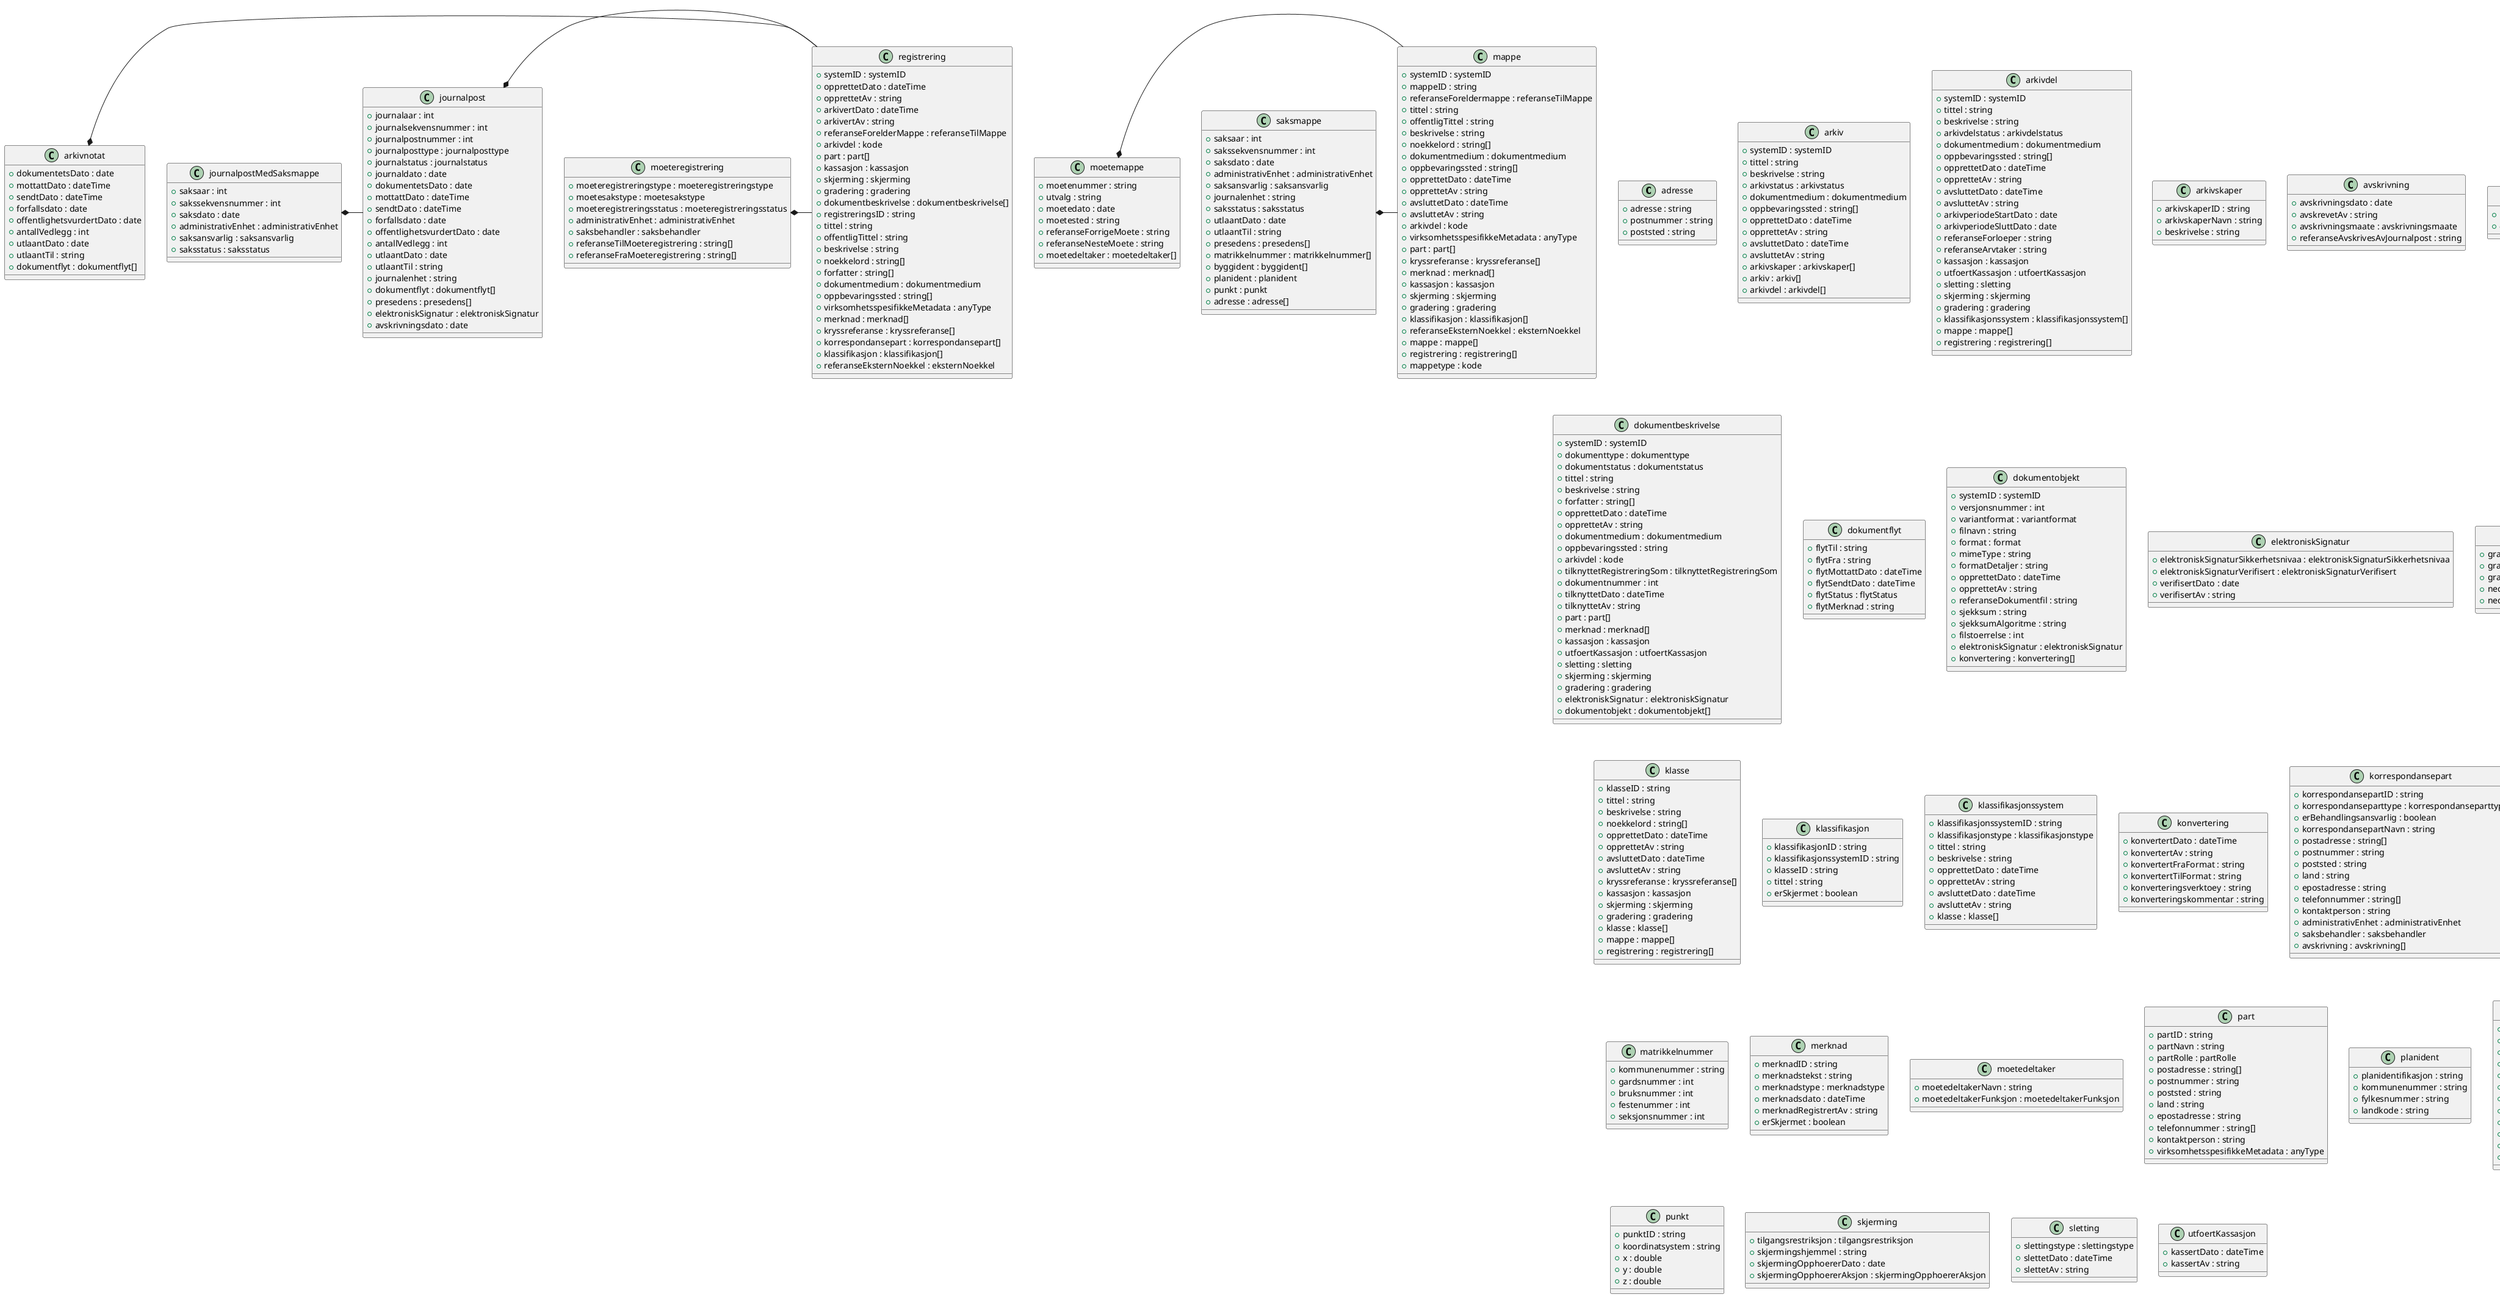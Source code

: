 @startuml

class adresse {
    +adresse : string
    +postnummer : string
    +poststed : string
}
class arkiv {
    +systemID : systemID
    +tittel : string
    +beskrivelse : string
    +arkivstatus : arkivstatus
    +dokumentmedium : dokumentmedium
    +oppbevaringssted : string[]
    +opprettetDato : dateTime
    +opprettetAv : string
    +avsluttetDato : dateTime
    +avsluttetAv : string
    +arkivskaper : arkivskaper[]
    +arkiv : arkiv[]
    +arkivdel : arkivdel[]
}
class arkivdel {
    +systemID : systemID
    +tittel : string
    +beskrivelse : string
    +arkivdelstatus : arkivdelstatus
    +dokumentmedium : dokumentmedium
    +oppbevaringssted : string[]
    +opprettetDato : dateTime
    +opprettetAv : string
    +avsluttetDato : dateTime
    +avsluttetAv : string
    +arkivperiodeStartDato : date
    +arkivperiodeSluttDato : date
    +referanseForloeper : string
    +referanseArvtaker : string
    +kassasjon : kassasjon
    +utfoertKassasjon : utfoertKassasjon
    +sletting : sletting
    +skjerming : skjerming
    +gradering : gradering
    +klassifikasjonssystem : klassifikasjonssystem[]
    +mappe : mappe[]
    +registrering : registrering[]
}
class arkivnotat {
    +dokumentetsDato : date
    +mottattDato : dateTime
    +sendtDato : dateTime
    +forfallsdato : date
    +offentlighetsvurdertDato : date
    +antallVedlegg : int
    +utlaantDato : date
    +utlaantTil : string
    +dokumentflyt : dokumentflyt[]
}
arkivnotat *- registrering
class arkivskaper {
    +arkivskaperID : string
    +arkivskaperNavn : string
    +beskrivelse : string
}
class avskrivning {
    +avskrivningsdato : date
    +avskrevetAv : string
    +avskrivningsmaate : avskrivningsmaate
    +referanseAvskrivesAvJournalpost : string
}
class byggident {
    +bygningsnummer : int
    +endringsloepenummer : int
}
class dokumentbeskrivelse {
    +systemID : systemID
    +dokumenttype : dokumenttype
    +dokumentstatus : dokumentstatus
    +tittel : string
    +beskrivelse : string
    +forfatter : string[]
    +opprettetDato : dateTime
    +opprettetAv : string
    +dokumentmedium : dokumentmedium
    +oppbevaringssted : string
    +arkivdel : kode
    +tilknyttetRegistreringSom : tilknyttetRegistreringSom
    +dokumentnummer : int
    +tilknyttetDato : dateTime
    +tilknyttetAv : string
    +part : part[]
    +merknad : merknad[]
    +kassasjon : kassasjon
    +utfoertKassasjon : utfoertKassasjon
    +sletting : sletting
    +skjerming : skjerming
    +gradering : gradering
    +elektroniskSignatur : elektroniskSignatur
    +dokumentobjekt : dokumentobjekt[]
}
class dokumentflyt {
    +flytTil : string
    +flytFra : string
    +flytMottattDato : dateTime
    +flytSendtDato : dateTime
    +flytStatus : flytStatus
    +flytMerknad : string
}
class dokumentobjekt {
    +systemID : systemID
    +versjonsnummer : int
    +variantformat : variantformat
    +filnavn : string
    +format : format
    +mimeType : string
    +formatDetaljer : string
    +opprettetDato : dateTime
    +opprettetAv : string
    +referanseDokumentfil : string
    +sjekksum : string
    +sjekksumAlgoritme : string
    +filstoerrelse : int
    +elektroniskSignatur : elektroniskSignatur
    +konvertering : konvertering[]
}
class elektroniskSignatur {
    +elektroniskSignaturSikkerhetsnivaa : elektroniskSignaturSikkerhetsnivaa
    +elektroniskSignaturVerifisert : elektroniskSignaturVerifisert
    +verifisertDato : date
    +verifisertAv : string
}
class gradering {
    +grad : grad
    +graderingsdato : dateTime
    +gradertAv : string
    +nedgraderingsdato : dateTime
    +nedgradertAv : string
}
class journalpost {
    +journalaar : int
    +journalsekvensnummer : int
    +journalpostnummer : int
    +journalposttype : journalposttype
    +journalstatus : journalstatus
    +journaldato : date
    +dokumentetsDato : date
    +mottattDato : dateTime
    +sendtDato : dateTime
    +forfallsdato : date
    +offentlighetsvurdertDato : date
    +antallVedlegg : int
    +utlaantDato : date
    +utlaantTil : string
    +journalenhet : string
    +dokumentflyt : dokumentflyt[]
    +presedens : presedens[]
    +elektroniskSignatur : elektroniskSignatur
    +avskrivningsdato : date
}
journalpost *- registrering
class journalpostMedSaksmappe {
    +saksaar : int
    +sakssekvensnummer : int
    +saksdato : date
    +administrativEnhet : administrativEnhet
    +saksansvarlig : saksansvarlig
    +saksstatus : saksstatus
}
journalpostMedSaksmappe *- journalpost
class kassasjon {
    +kassasjonsvedtak : kassasjonsvedtak
    +kassasjonshjemmel : string
    +bevaringstid : int
    +kassasjonsdato : date
}
class klasse {
    +klasseID : string
    +tittel : string
    +beskrivelse : string
    +noekkelord : string[]
    +opprettetDato : dateTime
    +opprettetAv : string
    +avsluttetDato : dateTime
    +avsluttetAv : string
    +kryssreferanse : kryssreferanse[]
    +kassasjon : kassasjon
    +skjerming : skjerming
    +gradering : gradering
    +klasse : klasse[]
    +mappe : mappe[]
    +registrering : registrering[]
}
class klassifikasjon {
    +klassifikasjonID : string
    +klassifikasjonssystemID : string
    +klasseID : string
    +tittel : string
    +erSkjermet : boolean
}
class klassifikasjonssystem {
    +klassifikasjonssystemID : string
    +klassifikasjonstype : klassifikasjonstype
    +tittel : string
    +beskrivelse : string
    +opprettetDato : dateTime
    +opprettetAv : string
    +avsluttetDato : dateTime
    +avsluttetAv : string
    +klasse : klasse[]
}
class konvertering {
    +konvertertDato : dateTime
    +konvertertAv : string
    +konvertertFraFormat : string
    +konvertertTilFormat : string
    +konverteringsverktoey : string
    +konverteringskommentar : string
}
class korrespondansepart {
    +korrespondansepartID : string
    +korrespondanseparttype : korrespondanseparttype
    +erBehandlingsansvarlig : boolean
    +korrespondansepartNavn : string
    +postadresse : string[]
    +postnummer : string
    +poststed : string
    +land : string
    +epostadresse : string
    +telefonnummer : string[]
    +kontaktperson : string
    +administrativEnhet : administrativEnhet
    +saksbehandler : saksbehandler
    +avskrivning : avskrivning[]
}
class kryssreferanse {
    +kryssreferanseID : string
    +referanseTilMappe : referanseTilMappe
    +referanseTilRegistrering : referanseTilRegistrering
    +referanseTilDokumentbeskrivelse : referanseTilDokumentbeskrivelse
}
class mappe {
    +systemID : systemID
    +mappeID : string
    +referanseForeldermappe : referanseTilMappe
    +tittel : string
    +offentligTittel : string
    +beskrivelse : string
    +noekkelord : string[]
    +dokumentmedium : dokumentmedium
    +oppbevaringssted : string[]
    +opprettetDato : dateTime
    +opprettetAv : string
    +avsluttetDato : dateTime
    +avsluttetAv : string
    +arkivdel : kode
    +virksomhetsspesifikkeMetadata : anyType
    +part : part[]
    +kryssreferanse : kryssreferanse[]
    +merknad : merknad[]
    +kassasjon : kassasjon
    +skjerming : skjerming
    +gradering : gradering
    +klassifikasjon : klassifikasjon[]
    +referanseEksternNoekkel : eksternNoekkel
    +mappe : mappe[]
    +registrering : registrering[]
    +mappetype : kode
}
class matrikkelnummer {
    +kommunenummer : string
    +gardsnummer : int
    +bruksnummer : int
    +festenummer : int
    +seksjonsnummer : int
}
class merknad {
    +merknadID : string
    +merknadstekst : string
    +merknadstype : merknadstype
    +merknadsdato : dateTime
    +merknadRegistrertAv : string
    +erSkjermet : boolean
}
class moetedeltaker {
    +moetedeltakerNavn : string
    +moetedeltakerFunksjon : moetedeltakerFunksjon
}
class moetemappe {
    +moetenummer : string
    +utvalg : string
    +moetedato : date
    +moetested : string
    +referanseForrigeMoete : string
    +referanseNesteMoete : string
    +moetedeltaker : moetedeltaker[]
}
moetemappe *- mappe
class moeteregistrering {
    +moeteregistreringstype : moeteregistreringstype
    +moetesakstype : moetesakstype
    +moeteregistreringsstatus : moeteregistreringsstatus
    +administrativEnhet : administrativEnhet
    +saksbehandler : saksbehandler
    +referanseTilMoeteregistrering : string[]
    +referanseFraMoeteregistrering : string[]
}
moeteregistrering *- registrering
class part {
    +partID : string
    +partNavn : string
    +partRolle : partRolle
    +postadresse : string[]
    +postnummer : string
    +poststed : string
    +land : string
    +epostadresse : string
    +telefonnummer : string[]
    +kontaktperson : string
    +virksomhetsspesifikkeMetadata : anyType
}
class planident {
    +planidentifikasjon : string
    +kommunenummer : string
    +fylkesnummer : string
    +landkode : string
}
class presedens {
    +presedensDato : date
    +opprettetDato : dateTime
    +opprettetAv : string
    +tittel : string
    +beskrivelse : string
    +presedensHjemmel : string
    +rettskildefaktor : string
    +presedensGodkjentDato : dateTime
    +presedensGodkjentAv : string
    +avsluttetDato : dateTime
    +avsluttetAv : string
    +presedensStatus : presedensStatus
}
class punkt {
    +punktID : string
    +koordinatsystem : string
    +x : double
    +y : double
    +z : double
}
class registrering {
    +systemID : systemID
    +opprettetDato : dateTime
    +opprettetAv : string
    +arkivertDato : dateTime
    +arkivertAv : string
    +referanseForelderMappe : referanseTilMappe
    +arkivdel : kode
    +part : part[]
    +kassasjon : kassasjon
    +skjerming : skjerming
    +gradering : gradering
    +dokumentbeskrivelse : dokumentbeskrivelse[]
    +registreringsID : string
    +tittel : string
    +offentligTittel : string
    +beskrivelse : string
    +noekkelord : string[]
    +forfatter : string[]
    +dokumentmedium : dokumentmedium
    +oppbevaringssted : string[]
    +virksomhetsspesifikkeMetadata : anyType
    +merknad : merknad[]
    +kryssreferanse : kryssreferanse[]
    +korrespondansepart : korrespondansepart[]
    +klassifikasjon : klassifikasjon[]
    +referanseEksternNoekkel : eksternNoekkel
}
class saksmappe {
    +saksaar : int
    +sakssekvensnummer : int
    +saksdato : date
    +administrativEnhet : administrativEnhet
    +saksansvarlig : saksansvarlig
    +journalenhet : string
    +saksstatus : saksstatus
    +utlaantDato : date
    +utlaantTil : string
    +presedens : presedens[]
    +matrikkelnummer : matrikkelnummer[]
    +byggident : byggident[]
    +planident : planident
    +punkt : punkt
    +adresse : adresse[]
}
saksmappe *- mappe
class skjerming {
    +tilgangsrestriksjon : tilgangsrestriksjon
    +skjermingshjemmel : string
    +skjermingOpphoererDato : date
    +skjermingOpphoererAksjon : skjermingOpphoererAksjon
}
class sletting {
    +slettingstype : slettingstype
    +slettetDato : dateTime
    +slettetAv : string
}
class utfoertKassasjon {
    +kassertDato : dateTime
    +kassertAv : string
}

@enduml
